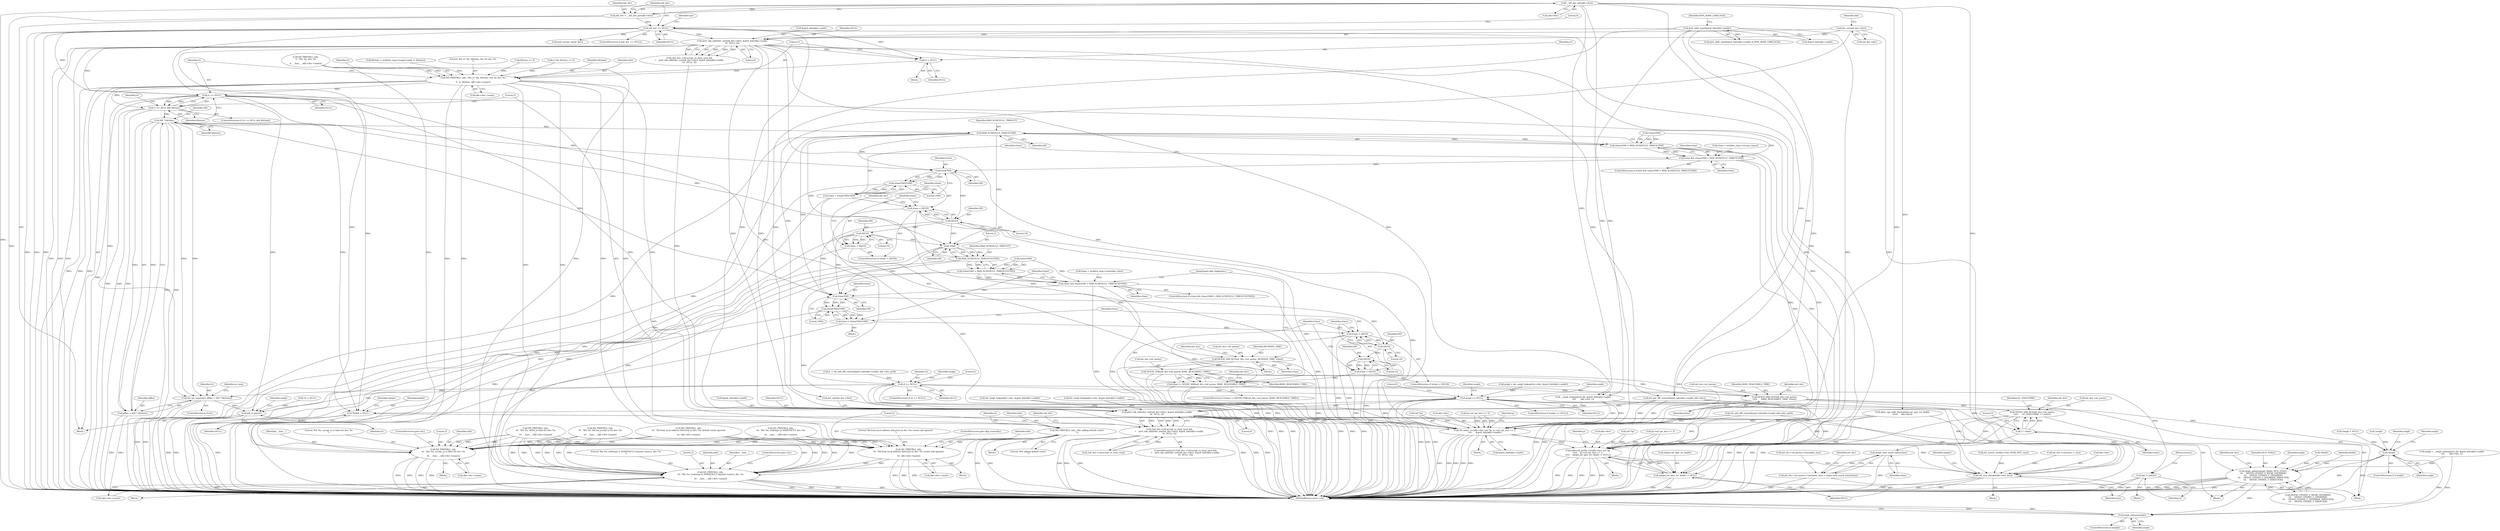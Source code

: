 digraph "0_linux_6fd99094de2b83d1d4c8457f2c83483b2828e75a@pointer" {
"1000438" [label="(Call,rt = NULL)"];
"1000339" [label="(Call,ipv6_chk_addr(dev_net(in6_dev->dev), &ipv6_hdr(skb)->saddr,\n\t\t\t  NULL, 0))"];
"1000340" [label="(Call,dev_net(in6_dev->dev))"];
"1000167" [label="(Call,ipv6_addr_type(&ipv6_hdr(skb)->saddr))"];
"1000209" [label="(Call,in6_dev == NULL)"];
"1000202" [label="(Call,in6_dev = __in6_dev_get(skb->dev))"];
"1000204" [label="(Call,__in6_dev_get(skb->dev))"];
"1000441" [label="(Call,ND_PRINTK(3, info, \"RA: rt: %p  lifetime: %d, for dev: %s\n\",\n\t\t  rt, lifetime, skb->dev->name))"];
"1000454" [label="(Call,rt == NULL)"];
"1000453" [label="(Call,rt == NULL && lifetime)"];
"1000538" [label="(Call,HZ * lifetime)"];
"1000534" [label="(Call,rt6_set_expires(rt, jiffies + (HZ * lifetime)))"];
"1001098" [label="(Call,ip6_rt_put(rt))"];
"1000536" [label="(Call,jiffies + (HZ * lifetime))"];
"1000611" [label="(Call,MAX_SCHEDULE_TIMEOUT/HZ)"];
"1000607" [label="(Call,rtime/1000 < MAX_SCHEDULE_TIMEOUT/HZ)"];
"1000605" [label="(Call,rtime && rtime/1000 < MAX_SCHEDULE_TIMEOUT/HZ)"];
"1000618" [label="(Call,rtime*HZ)"];
"1000617" [label="(Call,(rtime*HZ)/1000)"];
"1000615" [label="(Call,rtime = (rtime*HZ)/1000)"];
"1000623" [label="(Call,rtime < HZ/10)"];
"1000633" [label="(Call,NEIGH_VAR_SET(in6_dev->nd_parms, RETRANS_TIME, rtime))"];
"1000687" [label="(Call,NEIGH_VAR(in6_dev->nd_parms, BASE_REACHABLE_TIME))"];
"1000685" [label="(Call,rtime != NEIGH_VAR(in6_dev->nd_parms, BASE_REACHABLE_TIME))"];
"1000693" [label="(Call,NEIGH_VAR_SET(in6_dev->nd_parms,\n\t\t\t\t\t      BASE_REACHABLE_TIME, rtime))"];
"1000699" [label="(Call,NEIGH_VAR_SET(in6_dev->nd_parms,\n\t\t\t\t\t      GC_STALETIME, 3 * rtime))"];
"1000704" [label="(Call,3 * rtime)"];
"1000713" [label="(Call,neigh_rand_reach_time(rtime))"];
"1000707" [label="(Call,in6_dev->nd_parms->reachable_time = neigh_rand_reach_time(rtime))"];
"1000625" [label="(Call,HZ/10)"];
"1000630" [label="(Call,HZ/10)"];
"1000628" [label="(Call,rtime = HZ/10)"];
"1000662" [label="(Call,3*HZ)"];
"1000660" [label="(Call,MAX_SCHEDULE_TIMEOUT/(3*HZ))"];
"1000656" [label="(Call,rtime/1000 < MAX_SCHEDULE_TIMEOUT/(3*HZ))"];
"1000654" [label="(Call,rtime && rtime/1000 < MAX_SCHEDULE_TIMEOUT/(3*HZ))"];
"1000669" [label="(Call,rtime*HZ)"];
"1000668" [label="(Call,(rtime*HZ)/1000)"];
"1000666" [label="(Call,rtime = (rtime*HZ)/1000)"];
"1000674" [label="(Call,rtime < HZ/10)"];
"1000676" [label="(Call,HZ/10)"];
"1000681" [label="(Call,HZ/10)"];
"1000679" [label="(Call,rtime = HZ/10)"];
"1000476" [label="(Call,rt == NULL)"];
"1000499" [label="(Call,neigh == NULL)"];
"1000725" [label="(Call,!neigh)"];
"1000771" [label="(Call,neigh_update(neigh, lladdr, NUD_STALE,\n\t\t\t     NEIGH_UPDATE_F_WEAK_OVERRIDE|\n\t\t\t     NEIGH_UPDATE_F_OVERRIDE|\n\t\t\t     NEIGH_UPDATE_F_OVERRIDE_ISROUTER|\n\t\t\t     NEIGH_UPDATE_F_ISROUTER))"];
"1001102" [label="(Call,neigh_release(neigh))"];
"1000745" [label="(Call,*lladdr = NULL)"];
"1000806" [label="(Call,ipv6_chk_addr(dev_net(in6_dev->dev), &ipv6_hdr(skb)->saddr,\n\t\t\t  NULL, 0))"];
"1000799" [label="(Call,!in6_dev->cnf.accept_ra_from_local &&\n\t    ipv6_chk_addr(dev_net(in6_dev->dev), &ipv6_hdr(skb)->saddr,\n\t\t\t  NULL, 0))"];
"1000900" [label="(Call,rt6_route_rcv(skb->dev, (u8 *)p, (p->nd_opt_len) << 3,\n\t\t\t\t      &ipv6_hdr(skb)->saddr))"];
"1000963" [label="(Call,addrconf_prefix_rcv(skb->dev, (u8 *)p,\n\t\t\t\t\t    (p->nd_opt_len) << 3,\n\t\t\t\t\t    ndopts.nd_opts_src_lladdr != NULL))"];
"1001055" [label="(Call,rt6_mtu_change(skb->dev, mtu))"];
"1000975" [label="(Call,ndopts.nd_opts_src_lladdr != NULL)"];
"1000508" [label="(Call,ip6_rt_put(rt))"];
"1000459" [label="(Call,ND_PRINTK(3, info, \"RA: adding default router\n\"))"];
"1000787" [label="(Call,ND_PRINTK(2, info,\n\t\t\t  \"RA: %s, accept_ra is false for dev: %s\n\",\n\t\t\t  __func__, skb->dev->name))"];
"1000819" [label="(Call,ND_PRINTK(2, info,\n\t\t\t  \"RA from local address detected on dev: %s: router info ignored.\n\",\n\t\t\t  skb->dev->name))"];
"1000925" [label="(Call,ND_PRINTK(2, info,\n\t\t\t  \"RA: %s, nodetype is NODEFAULT (interior routes), dev: %s\n\",\n\t\t\t  __func__, skb->dev->name))"];
"1000797" [label="(ControlStructure,goto out;)"];
"1000723" [label="(JumpTarget,skip_linkparms:)"];
"1000667" [label="(Identifier,rtime)"];
"1000453" [label="(Call,rt == NULL && lifetime)"];
"1000699" [label="(Call,NEIGH_VAR_SET(in6_dev->nd_parms,\n\t\t\t\t\t      GC_STALETIME, 3 * rtime))"];
"1000681" [label="(Call,HZ/10)"];
"1001102" [label="(Call,neigh_release(neigh))"];
"1000822" [label="(Literal,\"RA from local address detected on dev: %s: router info ignored.\n\")"];
"1000477" [label="(Identifier,rt)"];
"1000672" [label="(Literal,1000)"];
"1000798" [label="(ControlStructure,if (!in6_dev->cnf.accept_ra_from_local &&\n\t    ipv6_chk_addr(dev_net(in6_dev->dev), &ipv6_hdr(skb)->saddr,\n\t\t\t  NULL, 0)))"];
"1000509" [label="(Identifier,rt)"];
"1000464" [label="(Identifier,rt)"];
"1000340" [label="(Call,dev_net(in6_dev->dev))"];
"1001101" [label="(Identifier,neigh)"];
"1000661" [label="(Identifier,MAX_SCHEDULE_TIMEOUT)"];
"1000475" [label="(ControlStructure,if (rt == NULL))"];
"1000622" [label="(ControlStructure,if (rtime < HZ/10))"];
"1000680" [label="(Identifier,rtime)"];
"1000686" [label="(Identifier,rtime)"];
"1001048" [label="(Call,dst_metric_set(&rt->dst, RTAX_MTU, mtu))"];
"1000362" [label="(Call,lifetime = ntohs(ra_msg->icmph.icmp6_rt_lifetime))"];
"1000628" [label="(Call,rtime = HZ/10)"];
"1000500" [label="(Identifier,neigh)"];
"1000800" [label="(Call,!in6_dev->cnf.accept_ra_from_local)"];
"1000694" [label="(Call,in6_dev->nd_parms)"];
"1000487" [label="(Identifier,neigh)"];
"1000956" [label="(Identifier,p)"];
"1001031" [label="(Call,in6_dev->cnf.mtu6 != mtu)"];
"1000819" [label="(Call,ND_PRINTK(2, info,\n\t\t\t  \"RA from local address detected on dev: %s: router info ignored.\n\",\n\t\t\t  skb->dev->name))"];
"1000684" [label="(ControlStructure,if (rtime != NEIGH_VAR(in6_dev->nd_parms, BASE_REACHABLE_TIME)))"];
"1000691" [label="(Identifier,BASE_REACHABLE_TIME)"];
"1000635" [label="(Identifier,in6_dev)"];
"1000675" [label="(Identifier,rtime)"];
"1000928" [label="(Literal,\"RA: %s, nodetype is NODEFAULT (interior routes), dev: %s\n\")"];
"1000713" [label="(Call,neigh_rand_reach_time(rtime))"];
"1000352" [label="(Call,ND_PRINTK(2, info,\n\t\t\t  \"RA from local address detected on dev: %s: default router ignored\n\",\n\t\t\t  skb->dev->name))"];
"1000532" [label="(ControlStructure,if (rt))"];
"1000789" [label="(Identifier,info)"];
"1000833" [label="(Identifier,in6_dev)"];
"1000912" [label="(Call,&ipv6_hdr(skb)->saddr)"];
"1000792" [label="(Call,skb->dev->name)"];
"1000926" [label="(Literal,2)"];
"1000791" [label="(Identifier,__func__)"];
"1000444" [label="(Literal,\"RA: rt: %p  lifetime: %d, for dev: %s\n\")"];
"1000771" [label="(Call,neigh_update(neigh, lladdr, NUD_STALE,\n\t\t\t     NEIGH_UPDATE_F_WEAK_OVERRIDE|\n\t\t\t     NEIGH_UPDATE_F_OVERRIDE|\n\t\t\t     NEIGH_UPDATE_F_OVERRIDE_ISROUTER|\n\t\t\t     NEIGH_UPDATE_F_ISROUTER))"];
"1000154" [label="(Call,ND_PRINTK(2, info,\n\t\t  \"RA: %s, dev: %s\n\",\n\t\t  __func__, skb->dev->name))"];
"1000608" [label="(Call,rtime/1000)"];
"1000688" [label="(Call,in6_dev->nd_parms)"];
"1001056" [label="(Call,skb->dev)"];
"1000927" [label="(Identifier,info)"];
"1000806" [label="(Call,ipv6_chk_addr(dev_net(in6_dev->dev), &ipv6_hdr(skb)->saddr,\n\t\t\t  NULL, 0))"];
"1000703" [label="(Identifier,GC_STALETIME)"];
"1000614" [label="(Block,)"];
"1000615" [label="(Call,rtime = (rtime*HZ)/1000)"];
"1000632" [label="(Literal,10)"];
"1001038" [label="(Block,)"];
"1000726" [label="(Identifier,neigh)"];
"1000785" [label="(Identifier,in6_dev)"];
"1000900" [label="(Call,rt6_route_rcv(skb->dev, (u8 *)p, (p->nd_opt_len) << 3,\n\t\t\t\t      &ipv6_hdr(skb)->saddr))"];
"1000226" [label="(Identifier,opt)"];
"1000855" [label="(Block,)"];
"1000625" [label="(Call,HZ/10)"];
"1000418" [label="(Call,!neigh)"];
"1000683" [label="(Literal,10)"];
"1000605" [label="(Call,rtime && rtime/1000 < MAX_SCHEDULE_TIMEOUT/HZ)"];
"1000705" [label="(Literal,3)"];
"1000504" [label="(Literal,0)"];
"1000502" [label="(Block,)"];
"1000666" [label="(Call,rtime = (rtime*HZ)/1000)"];
"1000620" [label="(Identifier,HZ)"];
"1000455" [label="(Identifier,rt)"];
"1000611" [label="(Call,MAX_SCHEDULE_TIMEOUT/HZ)"];
"1000454" [label="(Call,rt == NULL)"];
"1000204" [label="(Call,__in6_dev_get(skb->dev))"];
"1000513" [label="(Identifier,neigh)"];
"1000787" [label="(Call,ND_PRINTK(2, info,\n\t\t\t  \"RA: %s, accept_ra is false for dev: %s\n\",\n\t\t\t  __func__, skb->dev->name))"];
"1000461" [label="(Identifier,info)"];
"1000634" [label="(Call,in6_dev->nd_parms)"];
"1000435" [label="(Block,)"];
"1000630" [label="(Call,HZ/10)"];
"1000478" [label="(Identifier,NULL)"];
"1000498" [label="(ControlStructure,if (neigh == NULL))"];
"1000962" [label="(Block,)"];
"1000816" [label="(Identifier,NULL)"];
"1000205" [label="(Call,skb->dev)"];
"1001062" [label="(Identifier,ndopts)"];
"1000677" [label="(Identifier,HZ)"];
"1000173" [label="(Identifier,IPV6_ADDR_LINKLOCAL)"];
"1000708" [label="(Call,in6_dev->nd_parms->reachable_time)"];
"1000432" [label="(Call,lifetime == 0)"];
"1000774" [label="(Identifier,NUD_STALE)"];
"1001100" [label="(ControlStructure,if (neigh))"];
"1000536" [label="(Call,jiffies + (HZ * lifetime))"];
"1000623" [label="(Call,rtime < HZ/10)"];
"1001104" [label="(MethodReturn,static void)"];
"1000637" [label="(Identifier,RETRANS_TIME)"];
"1000746" [label="(Identifier,lladdr)"];
"1000459" [label="(Call,ND_PRINTK(3, info, \"RA: adding default router\n\"))"];
"1000112" [label="(Block,)"];
"1000687" [label="(Call,NEIGH_VAR(in6_dev->nd_parms, BASE_REACHABLE_TIME))"];
"1000349" [label="(Identifier,NULL)"];
"1000904" [label="(Call,(u8 *)p)"];
"1000238" [label="(Call,ipv6_accept_ra(in6_dev))"];
"1000607" [label="(Call,rtime/1000 < MAX_SCHEDULE_TIMEOUT/HZ)"];
"1000481" [label="(Literal,0)"];
"1000259" [label="(Call,ND_PRINTK(2, info,\n\t\t\t  \"RA: %s, nodetype is NODEFAULT, dev: %s\n\",\n\t\t\t  __func__, skb->dev->name))"];
"1000344" [label="(Call,&ipv6_hdr(skb)->saddr)"];
"1000618" [label="(Call,rtime*HZ)"];
"1000499" [label="(Call,neigh == NULL)"];
"1000964" [label="(Call,skb->dev)"];
"1000633" [label="(Call,NEIGH_VAR_SET(in6_dev->nd_parms, RETRANS_TIME, rtime))"];
"1000535" [label="(Identifier,rt)"];
"1000617" [label="(Call,(rtime*HZ)/1000)"];
"1000697" [label="(Identifier,BASE_REACHABLE_TIME)"];
"1000671" [label="(Identifier,HZ)"];
"1000772" [label="(Identifier,neigh)"];
"1000669" [label="(Call,rtime*HZ)"];
"1000674" [label="(Call,rtime < HZ/10)"];
"1000682" [label="(Identifier,HZ)"];
"1000209" [label="(Call,in6_dev == NULL)"];
"1000393" [label="(Call,rt6_get_dflt_router(&ipv6_hdr(skb)->saddr, skb->dev))"];
"1000799" [label="(Call,!in6_dev->cnf.accept_ra_from_local &&\n\t    ipv6_chk_addr(dev_net(in6_dev->dev), &ipv6_hdr(skb)->saddr,\n\t\t\t  NULL, 0))"];
"1000613" [label="(Identifier,HZ)"];
"1000430" [label="(Call,rt && lifetime == 0)"];
"1000126" [label="(Call,*rt = NULL)"];
"1000710" [label="(Identifier,in6_dev)"];
"1000901" [label="(Call,skb->dev)"];
"1000438" [label="(Call,rt = NULL)"];
"1000750" [label="(Identifier,ndopts)"];
"1000446" [label="(Identifier,lifetime)"];
"1000488" [label="(Call,dst_neigh_lookup(&rt->dst, &ipv6_hdr(skb)->saddr))"];
"1000695" [label="(Identifier,in6_dev)"];
"1000664" [label="(Identifier,HZ)"];
"1000807" [label="(Call,dev_net(in6_dev->dev))"];
"1000967" [label="(Call,(u8 *)p)"];
"1000763" [label="(Call,!lladdr)"];
"1000463" [label="(Call,rt = rt6_add_dflt_router(&ipv6_hdr(skb)->saddr, skb->dev, pref))"];
"1000439" [label="(Identifier,rt)"];
"1000443" [label="(Identifier,info)"];
"1000685" [label="(Call,rtime != NEIGH_VAR(in6_dev->nd_parms, BASE_REACHABLE_TIME))"];
"1000663" [label="(Literal,3)"];
"1000486" [label="(Call,neigh = dst_neigh_lookup(&rt->dst, &ipv6_hdr(skb)->saddr))"];
"1000332" [label="(Call,!in6_dev->cnf.accept_ra_from_local &&\n\t    ipv6_chk_addr(dev_net(in6_dev->dev), &ipv6_hdr(skb)->saddr,\n\t\t\t  NULL, 0))"];
"1000823" [label="(Call,skb->dev->name)"];
"1000537" [label="(Identifier,jiffies)"];
"1000616" [label="(Identifier,rtime)"];
"1000166" [label="(Call,ipv6_addr_type(&ipv6_hdr(skb)->saddr) & IPV6_ADDR_LINKLOCAL)"];
"1000692" [label="(Block,)"];
"1000631" [label="(Identifier,HZ)"];
"1000743" [label="(Block,)"];
"1000629" [label="(Identifier,rtime)"];
"1000407" [label="(Call,dst_neigh_lookup(&rt->dst, &ipv6_hdr(skb)->saddr))"];
"1000929" [label="(Identifier,__func__)"];
"1000701" [label="(Identifier,in6_dev)"];
"1000208" [label="(ControlStructure,if (in6_dev == NULL))"];
"1000818" [label="(Block,)"];
"1000320" [label="(Call,ND_PRINTK(2, info,\n\t\t\t  \"RA: %s, defrtr is false for dev: %s\n\",\n\t\t\t  __func__, skb->dev->name))"];
"1000724" [label="(ControlStructure,if (!neigh))"];
"1000457" [label="(Identifier,lifetime)"];
"1000970" [label="(Call,(p->nd_opt_len) << 3)"];
"1000211" [label="(Identifier,NULL)"];
"1000627" [label="(Literal,10)"];
"1000788" [label="(Literal,2)"];
"1000510" [label="(Return,return;)"];
"1000241" [label="(Call,ND_PRINTK(2, info,\n\t\t\t  \"RA: %s, did not accept ra for dev: %s\n\",\n\t\t\t  __func__, skb->dev->name))"];
"1000704" [label="(Call,3 * rtime)"];
"1000626" [label="(Identifier,HZ)"];
"1000656" [label="(Call,rtime/1000 < MAX_SCHEDULE_TIMEOUT/(3*HZ))"];
"1000725" [label="(Call,!neigh)"];
"1000210" [label="(Identifier,in6_dev)"];
"1000670" [label="(Identifier,rtime)"];
"1000660" [label="(Call,MAX_SCHEDULE_TIMEOUT/(3*HZ))"];
"1000673" [label="(ControlStructure,if (rtime < HZ/10))"];
"1000442" [label="(Literal,3)"];
"1000214" [label="(Literal,0)"];
"1000501" [label="(Identifier,NULL)"];
"1000979" [label="(Identifier,NULL)"];
"1000203" [label="(Identifier,in6_dev)"];
"1000717" [label="(Identifier,in6_dev)"];
"1000706" [label="(Identifier,rtime)"];
"1000907" [label="(Call,(p->nd_opt_len) << 3)"];
"1000202" [label="(Call,in6_dev = __in6_dev_get(skb->dev))"];
"1000462" [label="(Literal,\"RA: adding default router\n\")"];
"1000624" [label="(Identifier,rtime)"];
"1000935" [label="(ControlStructure,goto out;)"];
"1000460" [label="(Literal,3)"];
"1001099" [label="(Identifier,rt)"];
"1000700" [label="(Call,in6_dev->nd_parms)"];
"1001098" [label="(Call,ip6_rt_put(rt))"];
"1000963" [label="(Call,addrconf_prefix_rcv(skb->dev, (u8 *)p,\n\t\t\t\t\t    (p->nd_opt_len) << 3,\n\t\t\t\t\t    ndopts.nd_opts_src_lladdr != NULL))"];
"1000619" [label="(Identifier,rtime)"];
"1000820" [label="(Literal,2)"];
"1000729" [label="(Call,__neigh_lookup(&nd_tbl, &ipv6_hdr(skb)->saddr,\n\t\t\t\t       skb->dev, 1))"];
"1000452" [label="(ControlStructure,if (rt == NULL && lifetime))"];
"1000773" [label="(Identifier,lladdr)"];
"1000456" [label="(Identifier,NULL)"];
"1000641" [label="(Identifier,in6_dev)"];
"1000648" [label="(Identifier,rtime)"];
"1000828" [label="(ControlStructure,goto skip_routeinfo;)"];
"1000742" [label="(Identifier,neigh)"];
"1000786" [label="(Block,)"];
"1000476" [label="(Call,rt == NULL)"];
"1000638" [label="(Identifier,rtime)"];
"1000930" [label="(Call,skb->dev->name)"];
"1000539" [label="(Identifier,HZ)"];
"1000727" [label="(Call,neigh = __neigh_lookup(&nd_tbl, &ipv6_hdr(skb)->saddr,\n\t\t\t\t       skb->dev, 1))"];
"1000655" [label="(Identifier,rtime)"];
"1001059" [label="(Identifier,mtu)"];
"1000465" [label="(Call,rt6_add_dflt_router(&ipv6_hdr(skb)->saddr, skb->dev, pref))"];
"1001103" [label="(Identifier,neigh)"];
"1000654" [label="(Call,rtime && rtime/1000 < MAX_SCHEDULE_TIMEOUT/(3*HZ))"];
"1000775" [label="(Call,NEIGH_UPDATE_F_WEAK_OVERRIDE|\n\t\t\t     NEIGH_UPDATE_F_OVERRIDE|\n\t\t\t     NEIGH_UPDATE_F_OVERRIDE_ISROUTER|\n\t\t\t     NEIGH_UPDATE_F_ISROUTER)"];
"1000849" [label="(Identifier,p)"];
"1000347" [label="(Identifier,skb)"];
"1000167" [label="(Call,ipv6_addr_type(&ipv6_hdr(skb)->saddr))"];
"1000447" [label="(Call,skb->dev->name)"];
"1000604" [label="(ControlStructure,if (rtime && rtime/1000 < MAX_SCHEDULE_TIMEOUT/HZ))"];
"1000714" [label="(Identifier,rtime)"];
"1000925" [label="(Call,ND_PRINTK(2, info,\n\t\t\t  \"RA: %s, nodetype is NODEFAULT (interior routes), dev: %s\n\",\n\t\t\t  __func__, skb->dev->name))"];
"1000693" [label="(Call,NEIGH_VAR_SET(in6_dev->nd_parms,\n\t\t\t\t\t      BASE_REACHABLE_TIME, rtime))"];
"1000657" [label="(Call,rtime/1000)"];
"1000647" [label="(Call,rtime = ntohl(ra_msg->reachable_time))"];
"1000440" [label="(Identifier,NULL)"];
"1000534" [label="(Call,rt6_set_expires(rt, jiffies + (HZ * lifetime)))"];
"1000668" [label="(Call,(rtime*HZ)/1000)"];
"1000975" [label="(Call,ndopts.nd_opts_src_lladdr != NULL)"];
"1000662" [label="(Call,3*HZ)"];
"1000790" [label="(Literal,\"RA: %s, accept_ra is false for dev: %s\n\")"];
"1000821" [label="(Identifier,info)"];
"1000168" [label="(Call,&ipv6_hdr(skb)->saddr)"];
"1001055" [label="(Call,rt6_mtu_change(skb->dev, mtu))"];
"1000441" [label="(Call,ND_PRINTK(3, info, \"RA: rt: %p  lifetime: %d, for dev: %s\n\",\n\t\t  rt, lifetime, skb->dev->name))"];
"1000621" [label="(Literal,1000)"];
"1000707" [label="(Call,in6_dev->nd_parms->reachable_time = neigh_rand_reach_time(rtime))"];
"1000679" [label="(Call,rtime = HZ/10)"];
"1000540" [label="(Identifier,lifetime)"];
"1000728" [label="(Identifier,neigh)"];
"1000339" [label="(Call,ipv6_chk_addr(dev_net(in6_dev->dev), &ipv6_hdr(skb)->saddr,\n\t\t\t  NULL, 0))"];
"1000350" [label="(Literal,0)"];
"1000698" [label="(Identifier,rtime)"];
"1000598" [label="(Call,rtime = ntohl(ra_msg->retrans_timer))"];
"1000544" [label="(Identifier,ra_msg)"];
"1000606" [label="(Identifier,rtime)"];
"1000676" [label="(Call,HZ/10)"];
"1000817" [label="(Literal,0)"];
"1000924" [label="(Block,)"];
"1000745" [label="(Call,*lladdr = NULL)"];
"1000445" [label="(Identifier,rt)"];
"1000538" [label="(Call,HZ * lifetime)"];
"1000665" [label="(Block,)"];
"1000341" [label="(Call,in6_dev->dev)"];
"1000612" [label="(Identifier,MAX_SCHEDULE_TIMEOUT)"];
"1000458" [label="(Block,)"];
"1000747" [label="(Identifier,NULL)"];
"1000518" [label="(Identifier,rt)"];
"1000811" [label="(Call,&ipv6_hdr(skb)->saddr)"];
"1000508" [label="(Call,ip6_rt_put(rt))"];
"1000678" [label="(Literal,10)"];
"1000976" [label="(Call,ndopts.nd_opts_src_lladdr)"];
"1000653" [label="(ControlStructure,if (rtime && rtime/1000 < MAX_SCHEDULE_TIMEOUT/(3*HZ)))"];
"1000755" [label="(Call,ndisc_opt_addr_data(ndopts.nd_opts_src_lladdr,\n\t\t\t\t\t\t     skb->dev))"];
"1000121" [label="(Call,*neigh = NULL)"];
"1000438" -> "1000435"  [label="AST: "];
"1000438" -> "1000440"  [label="CFG: "];
"1000439" -> "1000438"  [label="AST: "];
"1000440" -> "1000438"  [label="AST: "];
"1000442" -> "1000438"  [label="CFG: "];
"1000339" -> "1000438"  [label="DDG: "];
"1000209" -> "1000438"  [label="DDG: "];
"1000438" -> "1000441"  [label="DDG: "];
"1000339" -> "1000332"  [label="AST: "];
"1000339" -> "1000350"  [label="CFG: "];
"1000340" -> "1000339"  [label="AST: "];
"1000344" -> "1000339"  [label="AST: "];
"1000349" -> "1000339"  [label="AST: "];
"1000350" -> "1000339"  [label="AST: "];
"1000332" -> "1000339"  [label="CFG: "];
"1000339" -> "1001104"  [label="DDG: "];
"1000339" -> "1001104"  [label="DDG: "];
"1000339" -> "1001104"  [label="DDG: "];
"1000339" -> "1000332"  [label="DDG: "];
"1000339" -> "1000332"  [label="DDG: "];
"1000339" -> "1000332"  [label="DDG: "];
"1000339" -> "1000332"  [label="DDG: "];
"1000340" -> "1000339"  [label="DDG: "];
"1000167" -> "1000339"  [label="DDG: "];
"1000209" -> "1000339"  [label="DDG: "];
"1000339" -> "1000393"  [label="DDG: "];
"1000339" -> "1000454"  [label="DDG: "];
"1000339" -> "1000729"  [label="DDG: "];
"1000339" -> "1000745"  [label="DDG: "];
"1000339" -> "1000806"  [label="DDG: "];
"1000339" -> "1000806"  [label="DDG: "];
"1000339" -> "1000900"  [label="DDG: "];
"1000339" -> "1000975"  [label="DDG: "];
"1000340" -> "1000341"  [label="CFG: "];
"1000341" -> "1000340"  [label="AST: "];
"1000347" -> "1000340"  [label="CFG: "];
"1000340" -> "1001104"  [label="DDG: "];
"1000340" -> "1000807"  [label="DDG: "];
"1000167" -> "1000166"  [label="AST: "];
"1000167" -> "1000168"  [label="CFG: "];
"1000168" -> "1000167"  [label="AST: "];
"1000173" -> "1000167"  [label="CFG: "];
"1000167" -> "1001104"  [label="DDG: "];
"1000167" -> "1000166"  [label="DDG: "];
"1000167" -> "1000393"  [label="DDG: "];
"1000167" -> "1000729"  [label="DDG: "];
"1000167" -> "1000806"  [label="DDG: "];
"1000167" -> "1000900"  [label="DDG: "];
"1000209" -> "1000208"  [label="AST: "];
"1000209" -> "1000211"  [label="CFG: "];
"1000210" -> "1000209"  [label="AST: "];
"1000211" -> "1000209"  [label="AST: "];
"1000214" -> "1000209"  [label="CFG: "];
"1000226" -> "1000209"  [label="CFG: "];
"1000209" -> "1001104"  [label="DDG: "];
"1000209" -> "1001104"  [label="DDG: "];
"1000209" -> "1001104"  [label="DDG: "];
"1000202" -> "1000209"  [label="DDG: "];
"1000209" -> "1000238"  [label="DDG: "];
"1000209" -> "1000454"  [label="DDG: "];
"1000209" -> "1000745"  [label="DDG: "];
"1000209" -> "1000806"  [label="DDG: "];
"1000209" -> "1000975"  [label="DDG: "];
"1000202" -> "1000112"  [label="AST: "];
"1000202" -> "1000204"  [label="CFG: "];
"1000203" -> "1000202"  [label="AST: "];
"1000204" -> "1000202"  [label="AST: "];
"1000210" -> "1000202"  [label="CFG: "];
"1000202" -> "1001104"  [label="DDG: "];
"1000204" -> "1000202"  [label="DDG: "];
"1000204" -> "1000205"  [label="CFG: "];
"1000205" -> "1000204"  [label="AST: "];
"1000204" -> "1001104"  [label="DDG: "];
"1000204" -> "1000393"  [label="DDG: "];
"1000204" -> "1000729"  [label="DDG: "];
"1000204" -> "1000755"  [label="DDG: "];
"1000204" -> "1000900"  [label="DDG: "];
"1000204" -> "1000963"  [label="DDG: "];
"1000204" -> "1001055"  [label="DDG: "];
"1000441" -> "1000112"  [label="AST: "];
"1000441" -> "1000447"  [label="CFG: "];
"1000442" -> "1000441"  [label="AST: "];
"1000443" -> "1000441"  [label="AST: "];
"1000444" -> "1000441"  [label="AST: "];
"1000445" -> "1000441"  [label="AST: "];
"1000446" -> "1000441"  [label="AST: "];
"1000447" -> "1000441"  [label="AST: "];
"1000455" -> "1000441"  [label="CFG: "];
"1000441" -> "1001104"  [label="DDG: "];
"1000441" -> "1001104"  [label="DDG: "];
"1000441" -> "1001104"  [label="DDG: "];
"1000154" -> "1000441"  [label="DDG: "];
"1000154" -> "1000441"  [label="DDG: "];
"1000430" -> "1000441"  [label="DDG: "];
"1000432" -> "1000441"  [label="DDG: "];
"1000362" -> "1000441"  [label="DDG: "];
"1000441" -> "1000454"  [label="DDG: "];
"1000441" -> "1000453"  [label="DDG: "];
"1000441" -> "1000459"  [label="DDG: "];
"1000441" -> "1000787"  [label="DDG: "];
"1000441" -> "1000787"  [label="DDG: "];
"1000441" -> "1000819"  [label="DDG: "];
"1000441" -> "1000819"  [label="DDG: "];
"1000441" -> "1000925"  [label="DDG: "];
"1000441" -> "1000925"  [label="DDG: "];
"1000454" -> "1000453"  [label="AST: "];
"1000454" -> "1000456"  [label="CFG: "];
"1000455" -> "1000454"  [label="AST: "];
"1000456" -> "1000454"  [label="AST: "];
"1000457" -> "1000454"  [label="CFG: "];
"1000453" -> "1000454"  [label="CFG: "];
"1000454" -> "1001104"  [label="DDG: "];
"1000454" -> "1000453"  [label="DDG: "];
"1000454" -> "1000453"  [label="DDG: "];
"1000454" -> "1000476"  [label="DDG: "];
"1000454" -> "1000534"  [label="DDG: "];
"1000454" -> "1000745"  [label="DDG: "];
"1000454" -> "1000806"  [label="DDG: "];
"1000454" -> "1000975"  [label="DDG: "];
"1000454" -> "1001098"  [label="DDG: "];
"1000453" -> "1000452"  [label="AST: "];
"1000453" -> "1000457"  [label="CFG: "];
"1000457" -> "1000453"  [label="AST: "];
"1000460" -> "1000453"  [label="CFG: "];
"1000518" -> "1000453"  [label="CFG: "];
"1000453" -> "1001104"  [label="DDG: "];
"1000453" -> "1001104"  [label="DDG: "];
"1000453" -> "1001104"  [label="DDG: "];
"1000453" -> "1000538"  [label="DDG: "];
"1000538" -> "1000536"  [label="AST: "];
"1000538" -> "1000540"  [label="CFG: "];
"1000539" -> "1000538"  [label="AST: "];
"1000540" -> "1000538"  [label="AST: "];
"1000536" -> "1000538"  [label="CFG: "];
"1000538" -> "1001104"  [label="DDG: "];
"1000538" -> "1001104"  [label="DDG: "];
"1000538" -> "1000534"  [label="DDG: "];
"1000538" -> "1000534"  [label="DDG: "];
"1000538" -> "1000536"  [label="DDG: "];
"1000538" -> "1000536"  [label="DDG: "];
"1000538" -> "1000611"  [label="DDG: "];
"1000538" -> "1000618"  [label="DDG: "];
"1000538" -> "1000662"  [label="DDG: "];
"1000538" -> "1000669"  [label="DDG: "];
"1000534" -> "1000532"  [label="AST: "];
"1000534" -> "1000536"  [label="CFG: "];
"1000535" -> "1000534"  [label="AST: "];
"1000536" -> "1000534"  [label="AST: "];
"1000544" -> "1000534"  [label="CFG: "];
"1000534" -> "1001104"  [label="DDG: "];
"1000534" -> "1001104"  [label="DDG: "];
"1000476" -> "1000534"  [label="DDG: "];
"1000534" -> "1001098"  [label="DDG: "];
"1001098" -> "1000112"  [label="AST: "];
"1001098" -> "1001099"  [label="CFG: "];
"1001099" -> "1001098"  [label="AST: "];
"1001101" -> "1001098"  [label="CFG: "];
"1001098" -> "1001104"  [label="DDG: "];
"1001098" -> "1001104"  [label="DDG: "];
"1000476" -> "1001098"  [label="DDG: "];
"1000126" -> "1001098"  [label="DDG: "];
"1000537" -> "1000536"  [label="AST: "];
"1000536" -> "1001104"  [label="DDG: "];
"1000536" -> "1001104"  [label="DDG: "];
"1000611" -> "1000607"  [label="AST: "];
"1000611" -> "1000613"  [label="CFG: "];
"1000612" -> "1000611"  [label="AST: "];
"1000613" -> "1000611"  [label="AST: "];
"1000607" -> "1000611"  [label="CFG: "];
"1000611" -> "1001104"  [label="DDG: "];
"1000611" -> "1001104"  [label="DDG: "];
"1000611" -> "1000607"  [label="DDG: "];
"1000611" -> "1000607"  [label="DDG: "];
"1000611" -> "1000618"  [label="DDG: "];
"1000611" -> "1000660"  [label="DDG: "];
"1000611" -> "1000662"  [label="DDG: "];
"1000611" -> "1000669"  [label="DDG: "];
"1000607" -> "1000605"  [label="AST: "];
"1000608" -> "1000607"  [label="AST: "];
"1000605" -> "1000607"  [label="CFG: "];
"1000607" -> "1001104"  [label="DDG: "];
"1000607" -> "1001104"  [label="DDG: "];
"1000607" -> "1000605"  [label="DDG: "];
"1000607" -> "1000605"  [label="DDG: "];
"1000608" -> "1000607"  [label="DDG: "];
"1000608" -> "1000607"  [label="DDG: "];
"1000605" -> "1000604"  [label="AST: "];
"1000605" -> "1000606"  [label="CFG: "];
"1000606" -> "1000605"  [label="AST: "];
"1000616" -> "1000605"  [label="CFG: "];
"1000648" -> "1000605"  [label="CFG: "];
"1000605" -> "1001104"  [label="DDG: "];
"1000605" -> "1001104"  [label="DDG: "];
"1000598" -> "1000605"  [label="DDG: "];
"1000608" -> "1000605"  [label="DDG: "];
"1000605" -> "1000618"  [label="DDG: "];
"1000618" -> "1000617"  [label="AST: "];
"1000618" -> "1000620"  [label="CFG: "];
"1000619" -> "1000618"  [label="AST: "];
"1000620" -> "1000618"  [label="AST: "];
"1000621" -> "1000618"  [label="CFG: "];
"1000618" -> "1000617"  [label="DDG: "];
"1000618" -> "1000617"  [label="DDG: "];
"1000618" -> "1000625"  [label="DDG: "];
"1000617" -> "1000615"  [label="AST: "];
"1000617" -> "1000621"  [label="CFG: "];
"1000621" -> "1000617"  [label="AST: "];
"1000615" -> "1000617"  [label="CFG: "];
"1000617" -> "1001104"  [label="DDG: "];
"1000617" -> "1000615"  [label="DDG: "];
"1000617" -> "1000615"  [label="DDG: "];
"1000615" -> "1000614"  [label="AST: "];
"1000616" -> "1000615"  [label="AST: "];
"1000624" -> "1000615"  [label="CFG: "];
"1000615" -> "1001104"  [label="DDG: "];
"1000615" -> "1000623"  [label="DDG: "];
"1000623" -> "1000622"  [label="AST: "];
"1000623" -> "1000625"  [label="CFG: "];
"1000624" -> "1000623"  [label="AST: "];
"1000625" -> "1000623"  [label="AST: "];
"1000629" -> "1000623"  [label="CFG: "];
"1000635" -> "1000623"  [label="CFG: "];
"1000623" -> "1001104"  [label="DDG: "];
"1000623" -> "1001104"  [label="DDG: "];
"1000625" -> "1000623"  [label="DDG: "];
"1000625" -> "1000623"  [label="DDG: "];
"1000623" -> "1000633"  [label="DDG: "];
"1000633" -> "1000614"  [label="AST: "];
"1000633" -> "1000638"  [label="CFG: "];
"1000634" -> "1000633"  [label="AST: "];
"1000637" -> "1000633"  [label="AST: "];
"1000638" -> "1000633"  [label="AST: "];
"1000641" -> "1000633"  [label="CFG: "];
"1000633" -> "1001104"  [label="DDG: "];
"1000633" -> "1001104"  [label="DDG: "];
"1000633" -> "1001104"  [label="DDG: "];
"1000628" -> "1000633"  [label="DDG: "];
"1000633" -> "1000687"  [label="DDG: "];
"1000687" -> "1000685"  [label="AST: "];
"1000687" -> "1000691"  [label="CFG: "];
"1000688" -> "1000687"  [label="AST: "];
"1000691" -> "1000687"  [label="AST: "];
"1000685" -> "1000687"  [label="CFG: "];
"1000687" -> "1001104"  [label="DDG: "];
"1000687" -> "1001104"  [label="DDG: "];
"1000687" -> "1000685"  [label="DDG: "];
"1000687" -> "1000685"  [label="DDG: "];
"1000687" -> "1000693"  [label="DDG: "];
"1000687" -> "1000693"  [label="DDG: "];
"1000685" -> "1000684"  [label="AST: "];
"1000686" -> "1000685"  [label="AST: "];
"1000695" -> "1000685"  [label="CFG: "];
"1000723" -> "1000685"  [label="CFG: "];
"1000685" -> "1001104"  [label="DDG: "];
"1000685" -> "1001104"  [label="DDG: "];
"1000685" -> "1001104"  [label="DDG: "];
"1000679" -> "1000685"  [label="DDG: "];
"1000674" -> "1000685"  [label="DDG: "];
"1000685" -> "1000693"  [label="DDG: "];
"1000693" -> "1000692"  [label="AST: "];
"1000693" -> "1000698"  [label="CFG: "];
"1000694" -> "1000693"  [label="AST: "];
"1000697" -> "1000693"  [label="AST: "];
"1000698" -> "1000693"  [label="AST: "];
"1000701" -> "1000693"  [label="CFG: "];
"1000693" -> "1001104"  [label="DDG: "];
"1000693" -> "1001104"  [label="DDG: "];
"1000693" -> "1000699"  [label="DDG: "];
"1000693" -> "1000704"  [label="DDG: "];
"1000699" -> "1000692"  [label="AST: "];
"1000699" -> "1000704"  [label="CFG: "];
"1000700" -> "1000699"  [label="AST: "];
"1000703" -> "1000699"  [label="AST: "];
"1000704" -> "1000699"  [label="AST: "];
"1000710" -> "1000699"  [label="CFG: "];
"1000699" -> "1001104"  [label="DDG: "];
"1000699" -> "1001104"  [label="DDG: "];
"1000699" -> "1001104"  [label="DDG: "];
"1000699" -> "1001104"  [label="DDG: "];
"1000704" -> "1000699"  [label="DDG: "];
"1000704" -> "1000699"  [label="DDG: "];
"1000704" -> "1000706"  [label="CFG: "];
"1000705" -> "1000704"  [label="AST: "];
"1000706" -> "1000704"  [label="AST: "];
"1000704" -> "1000713"  [label="DDG: "];
"1000713" -> "1000707"  [label="AST: "];
"1000713" -> "1000714"  [label="CFG: "];
"1000714" -> "1000713"  [label="AST: "];
"1000707" -> "1000713"  [label="CFG: "];
"1000713" -> "1001104"  [label="DDG: "];
"1000713" -> "1000707"  [label="DDG: "];
"1000707" -> "1000692"  [label="AST: "];
"1000708" -> "1000707"  [label="AST: "];
"1000717" -> "1000707"  [label="CFG: "];
"1000707" -> "1001104"  [label="DDG: "];
"1000707" -> "1001104"  [label="DDG: "];
"1000625" -> "1000627"  [label="CFG: "];
"1000626" -> "1000625"  [label="AST: "];
"1000627" -> "1000625"  [label="AST: "];
"1000625" -> "1001104"  [label="DDG: "];
"1000625" -> "1000630"  [label="DDG: "];
"1000625" -> "1000662"  [label="DDG: "];
"1000625" -> "1000669"  [label="DDG: "];
"1000630" -> "1000628"  [label="AST: "];
"1000630" -> "1000632"  [label="CFG: "];
"1000631" -> "1000630"  [label="AST: "];
"1000632" -> "1000630"  [label="AST: "];
"1000628" -> "1000630"  [label="CFG: "];
"1000630" -> "1001104"  [label="DDG: "];
"1000630" -> "1000628"  [label="DDG: "];
"1000630" -> "1000628"  [label="DDG: "];
"1000630" -> "1000662"  [label="DDG: "];
"1000630" -> "1000669"  [label="DDG: "];
"1000628" -> "1000622"  [label="AST: "];
"1000629" -> "1000628"  [label="AST: "];
"1000635" -> "1000628"  [label="CFG: "];
"1000628" -> "1001104"  [label="DDG: "];
"1000662" -> "1000660"  [label="AST: "];
"1000662" -> "1000664"  [label="CFG: "];
"1000663" -> "1000662"  [label="AST: "];
"1000664" -> "1000662"  [label="AST: "];
"1000660" -> "1000662"  [label="CFG: "];
"1000662" -> "1001104"  [label="DDG: "];
"1000662" -> "1000660"  [label="DDG: "];
"1000662" -> "1000660"  [label="DDG: "];
"1000662" -> "1000669"  [label="DDG: "];
"1000660" -> "1000656"  [label="AST: "];
"1000661" -> "1000660"  [label="AST: "];
"1000656" -> "1000660"  [label="CFG: "];
"1000660" -> "1001104"  [label="DDG: "];
"1000660" -> "1001104"  [label="DDG: "];
"1000660" -> "1000656"  [label="DDG: "];
"1000660" -> "1000656"  [label="DDG: "];
"1000656" -> "1000654"  [label="AST: "];
"1000657" -> "1000656"  [label="AST: "];
"1000654" -> "1000656"  [label="CFG: "];
"1000656" -> "1001104"  [label="DDG: "];
"1000656" -> "1001104"  [label="DDG: "];
"1000656" -> "1000654"  [label="DDG: "];
"1000656" -> "1000654"  [label="DDG: "];
"1000657" -> "1000656"  [label="DDG: "];
"1000657" -> "1000656"  [label="DDG: "];
"1000654" -> "1000653"  [label="AST: "];
"1000654" -> "1000655"  [label="CFG: "];
"1000655" -> "1000654"  [label="AST: "];
"1000667" -> "1000654"  [label="CFG: "];
"1000723" -> "1000654"  [label="CFG: "];
"1000654" -> "1001104"  [label="DDG: "];
"1000654" -> "1001104"  [label="DDG: "];
"1000654" -> "1001104"  [label="DDG: "];
"1000647" -> "1000654"  [label="DDG: "];
"1000657" -> "1000654"  [label="DDG: "];
"1000654" -> "1000669"  [label="DDG: "];
"1000669" -> "1000668"  [label="AST: "];
"1000669" -> "1000671"  [label="CFG: "];
"1000670" -> "1000669"  [label="AST: "];
"1000671" -> "1000669"  [label="AST: "];
"1000672" -> "1000669"  [label="CFG: "];
"1000669" -> "1000668"  [label="DDG: "];
"1000669" -> "1000668"  [label="DDG: "];
"1000669" -> "1000676"  [label="DDG: "];
"1000668" -> "1000666"  [label="AST: "];
"1000668" -> "1000672"  [label="CFG: "];
"1000672" -> "1000668"  [label="AST: "];
"1000666" -> "1000668"  [label="CFG: "];
"1000668" -> "1001104"  [label="DDG: "];
"1000668" -> "1000666"  [label="DDG: "];
"1000668" -> "1000666"  [label="DDG: "];
"1000666" -> "1000665"  [label="AST: "];
"1000667" -> "1000666"  [label="AST: "];
"1000675" -> "1000666"  [label="CFG: "];
"1000666" -> "1001104"  [label="DDG: "];
"1000666" -> "1000674"  [label="DDG: "];
"1000674" -> "1000673"  [label="AST: "];
"1000674" -> "1000676"  [label="CFG: "];
"1000675" -> "1000674"  [label="AST: "];
"1000676" -> "1000674"  [label="AST: "];
"1000680" -> "1000674"  [label="CFG: "];
"1000686" -> "1000674"  [label="CFG: "];
"1000674" -> "1001104"  [label="DDG: "];
"1000674" -> "1001104"  [label="DDG: "];
"1000676" -> "1000674"  [label="DDG: "];
"1000676" -> "1000674"  [label="DDG: "];
"1000676" -> "1000678"  [label="CFG: "];
"1000677" -> "1000676"  [label="AST: "];
"1000678" -> "1000676"  [label="AST: "];
"1000676" -> "1001104"  [label="DDG: "];
"1000676" -> "1000681"  [label="DDG: "];
"1000681" -> "1000679"  [label="AST: "];
"1000681" -> "1000683"  [label="CFG: "];
"1000682" -> "1000681"  [label="AST: "];
"1000683" -> "1000681"  [label="AST: "];
"1000679" -> "1000681"  [label="CFG: "];
"1000681" -> "1001104"  [label="DDG: "];
"1000681" -> "1000679"  [label="DDG: "];
"1000681" -> "1000679"  [label="DDG: "];
"1000679" -> "1000673"  [label="AST: "];
"1000680" -> "1000679"  [label="AST: "];
"1000686" -> "1000679"  [label="CFG: "];
"1000679" -> "1001104"  [label="DDG: "];
"1000476" -> "1000475"  [label="AST: "];
"1000476" -> "1000478"  [label="CFG: "];
"1000477" -> "1000476"  [label="AST: "];
"1000478" -> "1000476"  [label="AST: "];
"1000481" -> "1000476"  [label="CFG: "];
"1000487" -> "1000476"  [label="CFG: "];
"1000476" -> "1001104"  [label="DDG: "];
"1000476" -> "1001104"  [label="DDG: "];
"1000476" -> "1001104"  [label="DDG: "];
"1000463" -> "1000476"  [label="DDG: "];
"1000476" -> "1000499"  [label="DDG: "];
"1000476" -> "1000508"  [label="DDG: "];
"1000499" -> "1000498"  [label="AST: "];
"1000499" -> "1000501"  [label="CFG: "];
"1000500" -> "1000499"  [label="AST: "];
"1000501" -> "1000499"  [label="AST: "];
"1000504" -> "1000499"  [label="CFG: "];
"1000513" -> "1000499"  [label="CFG: "];
"1000499" -> "1001104"  [label="DDG: "];
"1000499" -> "1001104"  [label="DDG: "];
"1000499" -> "1001104"  [label="DDG: "];
"1000486" -> "1000499"  [label="DDG: "];
"1000499" -> "1000725"  [label="DDG: "];
"1000499" -> "1000745"  [label="DDG: "];
"1000499" -> "1000806"  [label="DDG: "];
"1000499" -> "1000975"  [label="DDG: "];
"1000725" -> "1000724"  [label="AST: "];
"1000725" -> "1000726"  [label="CFG: "];
"1000726" -> "1000725"  [label="AST: "];
"1000728" -> "1000725"  [label="CFG: "];
"1000742" -> "1000725"  [label="CFG: "];
"1000725" -> "1001104"  [label="DDG: "];
"1000725" -> "1001104"  [label="DDG: "];
"1000121" -> "1000725"  [label="DDG: "];
"1000418" -> "1000725"  [label="DDG: "];
"1000725" -> "1000771"  [label="DDG: "];
"1000725" -> "1001102"  [label="DDG: "];
"1000771" -> "1000743"  [label="AST: "];
"1000771" -> "1000775"  [label="CFG: "];
"1000772" -> "1000771"  [label="AST: "];
"1000773" -> "1000771"  [label="AST: "];
"1000774" -> "1000771"  [label="AST: "];
"1000775" -> "1000771"  [label="AST: "];
"1000785" -> "1000771"  [label="CFG: "];
"1000771" -> "1001104"  [label="DDG: "];
"1000771" -> "1001104"  [label="DDG: "];
"1000771" -> "1001104"  [label="DDG: "];
"1000771" -> "1001104"  [label="DDG: "];
"1000771" -> "1001104"  [label="DDG: "];
"1000727" -> "1000771"  [label="DDG: "];
"1000745" -> "1000771"  [label="DDG: "];
"1000763" -> "1000771"  [label="DDG: "];
"1000775" -> "1000771"  [label="DDG: "];
"1000775" -> "1000771"  [label="DDG: "];
"1000771" -> "1001102"  [label="DDG: "];
"1001102" -> "1001100"  [label="AST: "];
"1001102" -> "1001103"  [label="CFG: "];
"1001103" -> "1001102"  [label="AST: "];
"1001104" -> "1001102"  [label="CFG: "];
"1001102" -> "1001104"  [label="DDG: "];
"1001102" -> "1001104"  [label="DDG: "];
"1000727" -> "1001102"  [label="DDG: "];
"1000745" -> "1000743"  [label="AST: "];
"1000745" -> "1000747"  [label="CFG: "];
"1000746" -> "1000745"  [label="AST: "];
"1000747" -> "1000745"  [label="AST: "];
"1000750" -> "1000745"  [label="CFG: "];
"1000745" -> "1001104"  [label="DDG: "];
"1000806" -> "1000799"  [label="AST: "];
"1000806" -> "1000817"  [label="CFG: "];
"1000807" -> "1000806"  [label="AST: "];
"1000811" -> "1000806"  [label="AST: "];
"1000816" -> "1000806"  [label="AST: "];
"1000817" -> "1000806"  [label="AST: "];
"1000799" -> "1000806"  [label="CFG: "];
"1000806" -> "1001104"  [label="DDG: "];
"1000806" -> "1001104"  [label="DDG: "];
"1000806" -> "1001104"  [label="DDG: "];
"1000806" -> "1000799"  [label="DDG: "];
"1000806" -> "1000799"  [label="DDG: "];
"1000806" -> "1000799"  [label="DDG: "];
"1000806" -> "1000799"  [label="DDG: "];
"1000807" -> "1000806"  [label="DDG: "];
"1000407" -> "1000806"  [label="DDG: "];
"1000488" -> "1000806"  [label="DDG: "];
"1000729" -> "1000806"  [label="DDG: "];
"1000393" -> "1000806"  [label="DDG: "];
"1000806" -> "1000900"  [label="DDG: "];
"1000806" -> "1000975"  [label="DDG: "];
"1000799" -> "1000798"  [label="AST: "];
"1000799" -> "1000800"  [label="CFG: "];
"1000800" -> "1000799"  [label="AST: "];
"1000820" -> "1000799"  [label="CFG: "];
"1000833" -> "1000799"  [label="CFG: "];
"1000799" -> "1001104"  [label="DDG: "];
"1000799" -> "1001104"  [label="DDG: "];
"1000799" -> "1001104"  [label="DDG: "];
"1000800" -> "1000799"  [label="DDG: "];
"1000332" -> "1000799"  [label="DDG: "];
"1000900" -> "1000855"  [label="AST: "];
"1000900" -> "1000912"  [label="CFG: "];
"1000901" -> "1000900"  [label="AST: "];
"1000904" -> "1000900"  [label="AST: "];
"1000907" -> "1000900"  [label="AST: "];
"1000912" -> "1000900"  [label="AST: "];
"1000849" -> "1000900"  [label="CFG: "];
"1000900" -> "1001104"  [label="DDG: "];
"1000900" -> "1001104"  [label="DDG: "];
"1000900" -> "1001104"  [label="DDG: "];
"1000900" -> "1001104"  [label="DDG: "];
"1000900" -> "1001104"  [label="DDG: "];
"1000755" -> "1000900"  [label="DDG: "];
"1000729" -> "1000900"  [label="DDG: "];
"1000729" -> "1000900"  [label="DDG: "];
"1000465" -> "1000900"  [label="DDG: "];
"1000393" -> "1000900"  [label="DDG: "];
"1000393" -> "1000900"  [label="DDG: "];
"1000904" -> "1000900"  [label="DDG: "];
"1000907" -> "1000900"  [label="DDG: "];
"1000907" -> "1000900"  [label="DDG: "];
"1000407" -> "1000900"  [label="DDG: "];
"1000488" -> "1000900"  [label="DDG: "];
"1000900" -> "1000963"  [label="DDG: "];
"1000900" -> "1001055"  [label="DDG: "];
"1000963" -> "1000962"  [label="AST: "];
"1000963" -> "1000975"  [label="CFG: "];
"1000964" -> "1000963"  [label="AST: "];
"1000967" -> "1000963"  [label="AST: "];
"1000970" -> "1000963"  [label="AST: "];
"1000975" -> "1000963"  [label="AST: "];
"1000956" -> "1000963"  [label="CFG: "];
"1000963" -> "1001104"  [label="DDG: "];
"1000963" -> "1001104"  [label="DDG: "];
"1000963" -> "1001104"  [label="DDG: "];
"1000963" -> "1001104"  [label="DDG: "];
"1000963" -> "1001104"  [label="DDG: "];
"1000755" -> "1000963"  [label="DDG: "];
"1000729" -> "1000963"  [label="DDG: "];
"1000465" -> "1000963"  [label="DDG: "];
"1000393" -> "1000963"  [label="DDG: "];
"1000967" -> "1000963"  [label="DDG: "];
"1000970" -> "1000963"  [label="DDG: "];
"1000970" -> "1000963"  [label="DDG: "];
"1000975" -> "1000963"  [label="DDG: "];
"1000975" -> "1000963"  [label="DDG: "];
"1000963" -> "1001055"  [label="DDG: "];
"1001055" -> "1001038"  [label="AST: "];
"1001055" -> "1001059"  [label="CFG: "];
"1001056" -> "1001055"  [label="AST: "];
"1001059" -> "1001055"  [label="AST: "];
"1001062" -> "1001055"  [label="CFG: "];
"1001055" -> "1001104"  [label="DDG: "];
"1001055" -> "1001104"  [label="DDG: "];
"1001055" -> "1001104"  [label="DDG: "];
"1000755" -> "1001055"  [label="DDG: "];
"1000729" -> "1001055"  [label="DDG: "];
"1000465" -> "1001055"  [label="DDG: "];
"1000393" -> "1001055"  [label="DDG: "];
"1001048" -> "1001055"  [label="DDG: "];
"1001031" -> "1001055"  [label="DDG: "];
"1000975" -> "1000979"  [label="CFG: "];
"1000976" -> "1000975"  [label="AST: "];
"1000979" -> "1000975"  [label="AST: "];
"1000975" -> "1001104"  [label="DDG: "];
"1000975" -> "1001104"  [label="DDG: "];
"1000755" -> "1000975"  [label="DDG: "];
"1000508" -> "1000502"  [label="AST: "];
"1000508" -> "1000509"  [label="CFG: "];
"1000509" -> "1000508"  [label="AST: "];
"1000510" -> "1000508"  [label="CFG: "];
"1000508" -> "1001104"  [label="DDG: "];
"1000508" -> "1001104"  [label="DDG: "];
"1000459" -> "1000458"  [label="AST: "];
"1000459" -> "1000462"  [label="CFG: "];
"1000460" -> "1000459"  [label="AST: "];
"1000461" -> "1000459"  [label="AST: "];
"1000462" -> "1000459"  [label="AST: "];
"1000464" -> "1000459"  [label="CFG: "];
"1000459" -> "1001104"  [label="DDG: "];
"1000459" -> "1001104"  [label="DDG: "];
"1000459" -> "1000787"  [label="DDG: "];
"1000459" -> "1000819"  [label="DDG: "];
"1000459" -> "1000925"  [label="DDG: "];
"1000787" -> "1000786"  [label="AST: "];
"1000787" -> "1000792"  [label="CFG: "];
"1000788" -> "1000787"  [label="AST: "];
"1000789" -> "1000787"  [label="AST: "];
"1000790" -> "1000787"  [label="AST: "];
"1000791" -> "1000787"  [label="AST: "];
"1000792" -> "1000787"  [label="AST: "];
"1000797" -> "1000787"  [label="CFG: "];
"1000787" -> "1001104"  [label="DDG: "];
"1000787" -> "1001104"  [label="DDG: "];
"1000787" -> "1001104"  [label="DDG: "];
"1000787" -> "1001104"  [label="DDG: "];
"1000320" -> "1000787"  [label="DDG: "];
"1000320" -> "1000787"  [label="DDG: "];
"1000320" -> "1000787"  [label="DDG: "];
"1000241" -> "1000787"  [label="DDG: "];
"1000241" -> "1000787"  [label="DDG: "];
"1000241" -> "1000787"  [label="DDG: "];
"1000259" -> "1000787"  [label="DDG: "];
"1000259" -> "1000787"  [label="DDG: "];
"1000259" -> "1000787"  [label="DDG: "];
"1000352" -> "1000787"  [label="DDG: "];
"1000352" -> "1000787"  [label="DDG: "];
"1000154" -> "1000787"  [label="DDG: "];
"1000819" -> "1000818"  [label="AST: "];
"1000819" -> "1000823"  [label="CFG: "];
"1000820" -> "1000819"  [label="AST: "];
"1000821" -> "1000819"  [label="AST: "];
"1000822" -> "1000819"  [label="AST: "];
"1000823" -> "1000819"  [label="AST: "];
"1000828" -> "1000819"  [label="CFG: "];
"1000819" -> "1001104"  [label="DDG: "];
"1000819" -> "1001104"  [label="DDG: "];
"1000819" -> "1001104"  [label="DDG: "];
"1000320" -> "1000819"  [label="DDG: "];
"1000320" -> "1000819"  [label="DDG: "];
"1000241" -> "1000819"  [label="DDG: "];
"1000241" -> "1000819"  [label="DDG: "];
"1000259" -> "1000819"  [label="DDG: "];
"1000259" -> "1000819"  [label="DDG: "];
"1000352" -> "1000819"  [label="DDG: "];
"1000352" -> "1000819"  [label="DDG: "];
"1000819" -> "1000925"  [label="DDG: "];
"1000819" -> "1000925"  [label="DDG: "];
"1000925" -> "1000924"  [label="AST: "];
"1000925" -> "1000930"  [label="CFG: "];
"1000926" -> "1000925"  [label="AST: "];
"1000927" -> "1000925"  [label="AST: "];
"1000928" -> "1000925"  [label="AST: "];
"1000929" -> "1000925"  [label="AST: "];
"1000930" -> "1000925"  [label="AST: "];
"1000935" -> "1000925"  [label="CFG: "];
"1000925" -> "1001104"  [label="DDG: "];
"1000925" -> "1001104"  [label="DDG: "];
"1000925" -> "1001104"  [label="DDG: "];
"1000925" -> "1001104"  [label="DDG: "];
"1000320" -> "1000925"  [label="DDG: "];
"1000320" -> "1000925"  [label="DDG: "];
"1000320" -> "1000925"  [label="DDG: "];
"1000241" -> "1000925"  [label="DDG: "];
"1000241" -> "1000925"  [label="DDG: "];
"1000241" -> "1000925"  [label="DDG: "];
"1000259" -> "1000925"  [label="DDG: "];
"1000259" -> "1000925"  [label="DDG: "];
"1000259" -> "1000925"  [label="DDG: "];
"1000352" -> "1000925"  [label="DDG: "];
"1000352" -> "1000925"  [label="DDG: "];
"1000154" -> "1000925"  [label="DDG: "];
}
